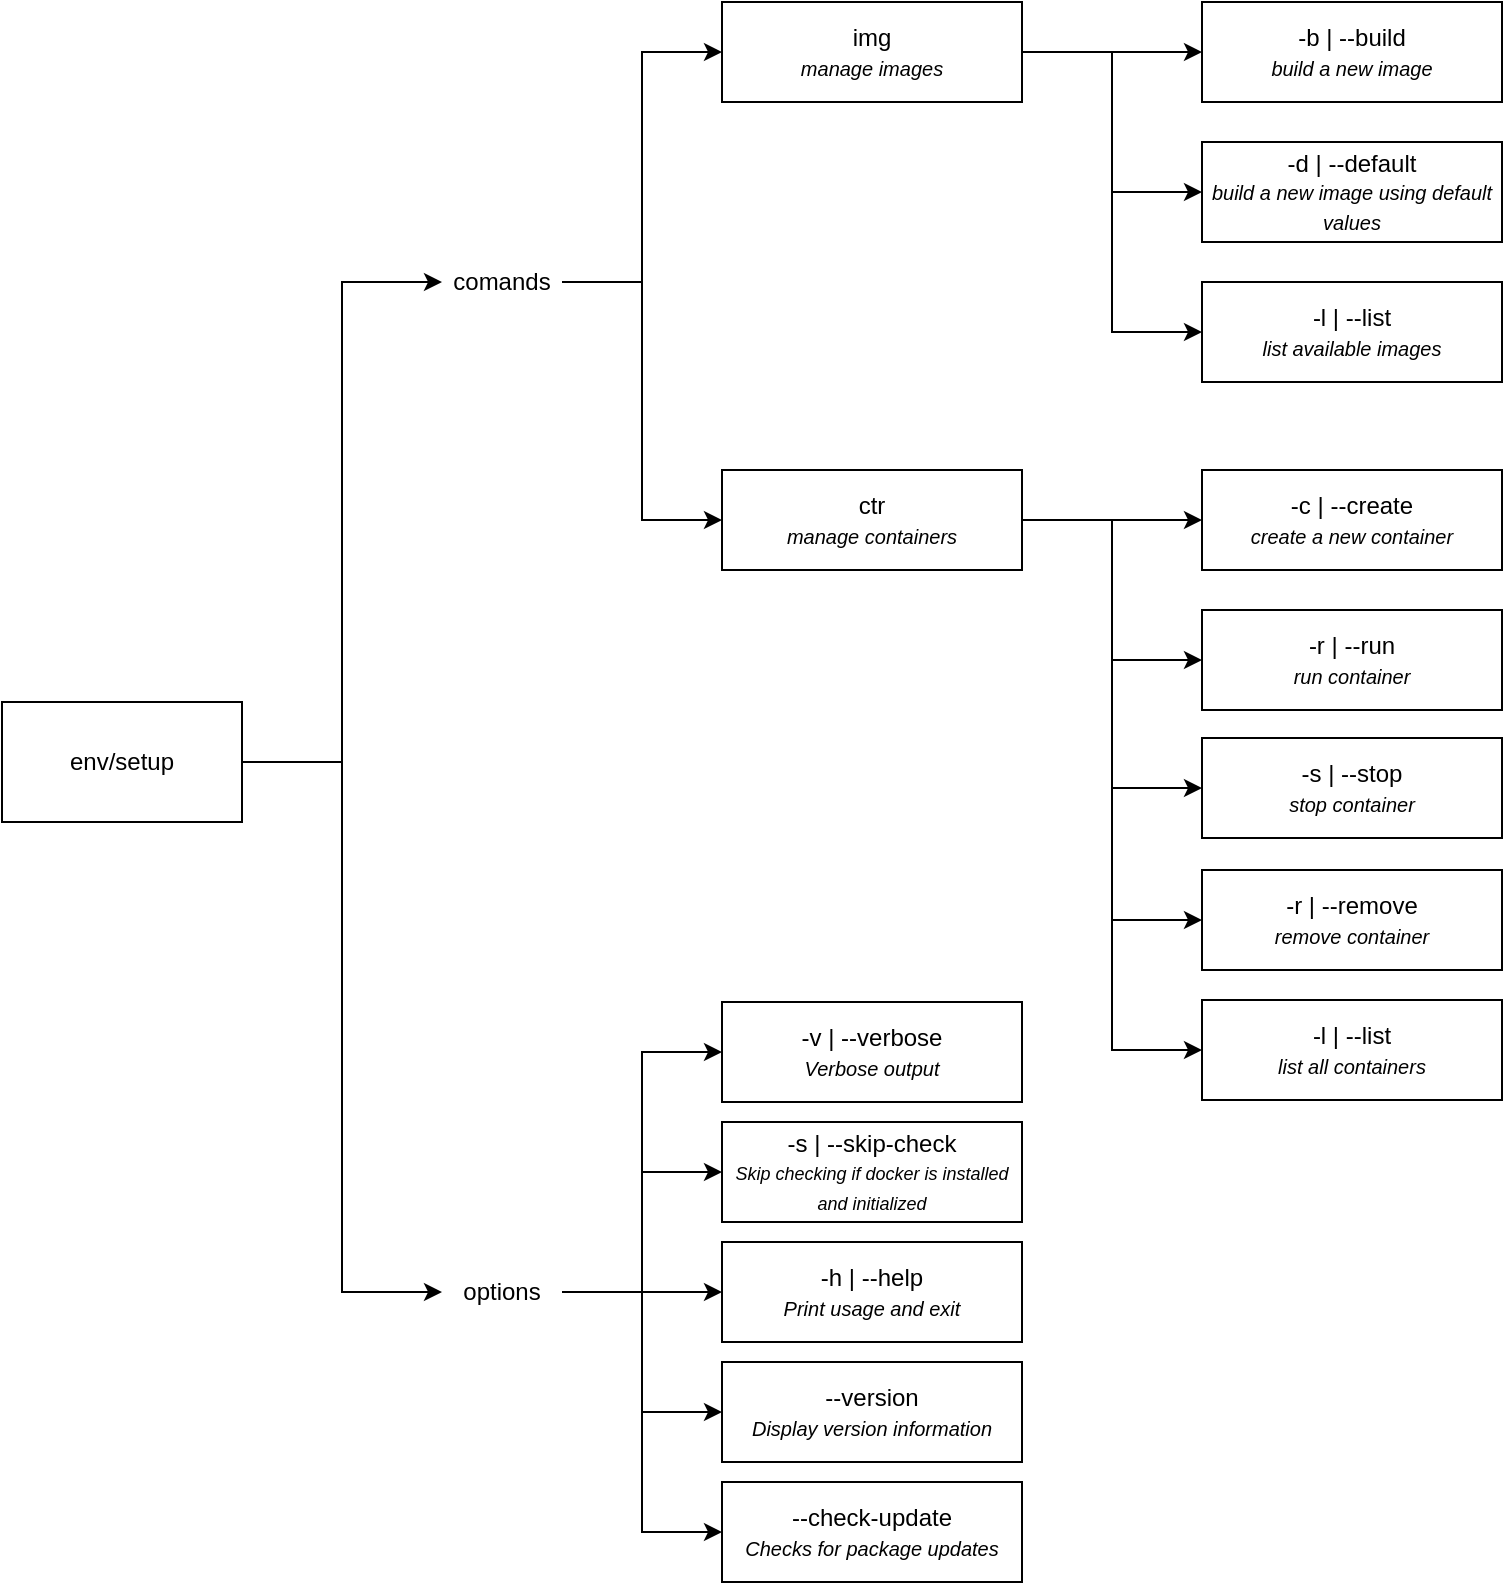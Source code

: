 <mxGraphModel dx="1034" dy="752" grid="1" gridSize="10" guides="1" tooltips="1" connect="1" arrows="1" fold="1" page="1" pageScale="1" pageWidth="1169" pageHeight="827" background="#ffffff"><root><mxCell id="0"/><mxCell id="1" parent="0"/><mxCell id="13" style="edgeStyle=orthogonalEdgeStyle;rounded=0;html=1;entryX=0;entryY=0.5;jettySize=auto;orthogonalLoop=1;" edge="1" parent="1" source="2" target="11"><mxGeometry relative="1" as="geometry"/></mxCell><mxCell id="22" style="edgeStyle=orthogonalEdgeStyle;rounded=0;html=1;entryX=0;entryY=0.5;jettySize=auto;orthogonalLoop=1;" edge="1" parent="1" source="2" target="16"><mxGeometry relative="1" as="geometry"/></mxCell><mxCell id="2" value="env/setup" style="rounded=0;whiteSpace=wrap;html=1;" vertex="1" parent="1"><mxGeometry x="20" y="370" width="120" height="60" as="geometry"/></mxCell><mxCell id="49" style="edgeStyle=orthogonalEdgeStyle;rounded=0;html=1;entryX=0;entryY=0.5;jettySize=auto;orthogonalLoop=1;" edge="1" parent="1" source="5" target="41"><mxGeometry relative="1" as="geometry"/></mxCell><mxCell id="50" style="edgeStyle=orthogonalEdgeStyle;rounded=0;html=1;entryX=0;entryY=0.5;jettySize=auto;orthogonalLoop=1;" edge="1" parent="1" source="5" target="42"><mxGeometry relative="1" as="geometry"/></mxCell><mxCell id="51" style="edgeStyle=orthogonalEdgeStyle;rounded=0;html=1;entryX=0;entryY=0.5;jettySize=auto;orthogonalLoop=1;" edge="1" parent="1" source="5" target="43"><mxGeometry relative="1" as="geometry"/></mxCell><mxCell id="5" value="img&lt;div&gt;&lt;i&gt;&lt;font style=&quot;font-size: 10px&quot;&gt;manage images&lt;/font&gt;&lt;/i&gt;&lt;/div&gt;" style="rounded=0;whiteSpace=wrap;html=1;shadow=0;" vertex="1" parent="1"><mxGeometry x="380" y="20" width="150" height="50" as="geometry"/></mxCell><mxCell id="52" style="edgeStyle=orthogonalEdgeStyle;rounded=0;html=1;entryX=0;entryY=0.5;jettySize=auto;orthogonalLoop=1;" edge="1" parent="1" source="6" target="44"><mxGeometry relative="1" as="geometry"/></mxCell><mxCell id="53" style="edgeStyle=orthogonalEdgeStyle;rounded=0;html=1;entryX=0;entryY=0.5;jettySize=auto;orthogonalLoop=1;" edge="1" parent="1" source="6" target="45"><mxGeometry relative="1" as="geometry"/></mxCell><mxCell id="54" style="edgeStyle=orthogonalEdgeStyle;rounded=0;html=1;entryX=0;entryY=0.5;jettySize=auto;orthogonalLoop=1;" edge="1" parent="1" source="6" target="46"><mxGeometry relative="1" as="geometry"/></mxCell><mxCell id="55" style="edgeStyle=orthogonalEdgeStyle;rounded=0;html=1;entryX=0;entryY=0.5;jettySize=auto;orthogonalLoop=1;" edge="1" parent="1" source="6" target="47"><mxGeometry relative="1" as="geometry"/></mxCell><mxCell id="57" style="edgeStyle=orthogonalEdgeStyle;rounded=0;html=1;entryX=0;entryY=0.5;jettySize=auto;orthogonalLoop=1;" edge="1" parent="1" source="6" target="56"><mxGeometry relative="1" as="geometry"/></mxCell><mxCell id="6" value="ctr&lt;div&gt;&lt;i&gt;&lt;font style=&quot;font-size: 10px&quot;&gt;manage containers&lt;/font&gt;&lt;/i&gt;&lt;/div&gt;" style="rounded=0;whiteSpace=wrap;html=1;" vertex="1" parent="1"><mxGeometry x="380" y="254" width="150" height="50" as="geometry"/></mxCell><mxCell id="31" style="edgeStyle=orthogonalEdgeStyle;rounded=0;html=1;entryX=0;entryY=0.5;jettySize=auto;orthogonalLoop=1;" edge="1" parent="1" source="11" target="26"><mxGeometry relative="1" as="geometry"/></mxCell><mxCell id="32" style="edgeStyle=orthogonalEdgeStyle;rounded=0;html=1;entryX=0;entryY=0.5;jettySize=auto;orthogonalLoop=1;" edge="1" parent="1" source="11" target="27"><mxGeometry relative="1" as="geometry"/></mxCell><mxCell id="33" style="edgeStyle=orthogonalEdgeStyle;rounded=0;html=1;entryX=0;entryY=0.5;jettySize=auto;orthogonalLoop=1;" edge="1" parent="1" source="11" target="28"><mxGeometry relative="1" as="geometry"/></mxCell><mxCell id="34" style="edgeStyle=orthogonalEdgeStyle;rounded=0;html=1;entryX=0;entryY=0.5;jettySize=auto;orthogonalLoop=1;" edge="1" parent="1" source="11" target="25"><mxGeometry relative="1" as="geometry"/></mxCell><mxCell id="36" style="edgeStyle=orthogonalEdgeStyle;rounded=0;html=1;entryX=0;entryY=0.5;jettySize=auto;orthogonalLoop=1;" edge="1" parent="1" source="11" target="35"><mxGeometry relative="1" as="geometry"/></mxCell><mxCell id="11" value="options" style="text;html=1;strokeColor=none;fillColor=none;align=center;verticalAlign=middle;whiteSpace=wrap;rounded=0;shadow=0;labelBackgroundColor=none;" vertex="1" parent="1"><mxGeometry x="240" y="655" width="60" height="20" as="geometry"/></mxCell><mxCell id="23" style="edgeStyle=orthogonalEdgeStyle;rounded=0;html=1;entryX=0;entryY=0.5;jettySize=auto;orthogonalLoop=1;" edge="1" parent="1" source="16" target="5"><mxGeometry relative="1" as="geometry"/></mxCell><mxCell id="24" style="edgeStyle=orthogonalEdgeStyle;rounded=0;html=1;entryX=0;entryY=0.5;jettySize=auto;orthogonalLoop=1;" edge="1" parent="1" source="16" target="6"><mxGeometry relative="1" as="geometry"/></mxCell><mxCell id="16" value="comands" style="text;html=1;strokeColor=none;fillColor=none;align=center;verticalAlign=middle;whiteSpace=wrap;rounded=0;shadow=0;labelBackgroundColor=none;" vertex="1" parent="1"><mxGeometry x="240" y="150" width="60" height="20" as="geometry"/></mxCell><mxCell id="19" style="edgeStyle=orthogonalEdgeStyle;rounded=0;html=1;exitX=0.5;exitY=1;entryX=0.5;entryY=1;jettySize=auto;orthogonalLoop=1;" edge="1" parent="1" source="11" target="11"><mxGeometry relative="1" as="geometry"/></mxCell><mxCell id="25" value="-s |&amp;nbsp;--skip-check&lt;div&gt;&lt;i style=&quot;letter-spacing: 0px&quot;&gt;&lt;font style=&quot;font-size: 9px&quot;&gt;Skip checking if docker is installed and initialized&lt;/font&gt;&lt;/i&gt;&lt;/div&gt;" style="rounded=0;whiteSpace=wrap;html=1;shadow=0;labelBackgroundColor=none;" vertex="1" parent="1"><mxGeometry x="380" y="580" width="150" height="50" as="geometry"/></mxCell><mxCell id="26" value="--version&lt;div&gt;&lt;font size=&quot;1&quot;&gt;&lt;i&gt;Display version information&lt;/i&gt;&lt;/font&gt;&lt;br&gt;&lt;/div&gt;" style="rounded=0;whiteSpace=wrap;html=1;shadow=0;labelBackgroundColor=none;" vertex="1" parent="1"><mxGeometry x="380" y="700" width="150" height="50" as="geometry"/></mxCell><mxCell id="27" value="--check-update&lt;div&gt;&lt;font size=&quot;1&quot;&gt;&lt;i&gt;Checks for package updates&lt;/i&gt;&lt;/font&gt;&lt;br&gt;&lt;/div&gt;" style="rounded=0;whiteSpace=wrap;html=1;shadow=0;labelBackgroundColor=none;" vertex="1" parent="1"><mxGeometry x="380" y="760" width="150" height="50" as="geometry"/></mxCell><mxCell id="28" value="-h | --help&lt;div&gt;&lt;font style=&quot;font-size: 10px&quot;&gt;&lt;i&gt;Print usage and exit&lt;/i&gt;&lt;/font&gt;&lt;br&gt;&lt;/div&gt;" style="rounded=0;whiteSpace=wrap;html=1;shadow=0;labelBackgroundColor=none;" vertex="1" parent="1"><mxGeometry x="380" y="640" width="150" height="50" as="geometry"/></mxCell><mxCell id="35" value="-v |&amp;nbsp;--verbose&lt;div&gt;&lt;i&gt;&lt;font style=&quot;font-size: 10px&quot;&gt;Verbose output&lt;/font&gt;&lt;/i&gt;&lt;br&gt;&lt;/div&gt;" style="rounded=0;whiteSpace=wrap;html=1;shadow=0;labelBackgroundColor=none;" vertex="1" parent="1"><mxGeometry x="380" y="520" width="150" height="50" as="geometry"/></mxCell><mxCell id="41" value="&lt;div&gt;&lt;font style=&quot;font-size: 12px&quot;&gt;-b | --build&lt;/font&gt;&lt;/div&gt;&lt;div&gt;&lt;i&gt;&lt;font style=&quot;font-size: 10px&quot;&gt;build a new image&lt;/font&gt;&lt;/i&gt;&lt;/div&gt;" style="rounded=0;whiteSpace=wrap;html=1;shadow=0;" vertex="1" parent="1"><mxGeometry x="620" y="20" width="150" height="50" as="geometry"/></mxCell><mxCell id="42" value="&lt;div&gt;&lt;font style=&quot;font-size: 12px&quot;&gt;-d | --default&lt;/font&gt;&lt;/div&gt;&lt;div&gt;&lt;i&gt;&lt;font style=&quot;font-size: 10px&quot;&gt;build a new image using default values&lt;/font&gt;&lt;/i&gt;&lt;/div&gt;" style="rounded=0;whiteSpace=wrap;html=1;shadow=0;" vertex="1" parent="1"><mxGeometry x="620" y="90" width="150" height="50" as="geometry"/></mxCell><mxCell id="43" value="&lt;div&gt;&lt;font style=&quot;font-size: 12px&quot;&gt;-l | --list&lt;/font&gt;&lt;/div&gt;&lt;div&gt;&lt;i&gt;&lt;font style=&quot;font-size: 10px&quot;&gt;list available images&lt;/font&gt;&lt;/i&gt;&lt;/div&gt;" style="rounded=0;whiteSpace=wrap;html=1;shadow=0;" vertex="1" parent="1"><mxGeometry x="620" y="160" width="150" height="50" as="geometry"/></mxCell><mxCell id="44" value="&lt;div&gt;&lt;font style=&quot;font-size: 12px&quot;&gt;-c | --create&lt;/font&gt;&lt;/div&gt;&lt;div&gt;&lt;i&gt;&lt;font style=&quot;font-size: 10px&quot;&gt;create a new container&lt;/font&gt;&lt;/i&gt;&lt;/div&gt;" style="rounded=0;whiteSpace=wrap;html=1;shadow=0;" vertex="1" parent="1"><mxGeometry x="620" y="254" width="150" height="50" as="geometry"/></mxCell><mxCell id="45" value="&lt;div&gt;&lt;font style=&quot;font-size: 12px&quot;&gt;-r | --run&lt;/font&gt;&lt;/div&gt;&lt;div&gt;&lt;i&gt;&lt;font style=&quot;font-size: 10px&quot;&gt;run container&lt;/font&gt;&lt;/i&gt;&lt;/div&gt;" style="rounded=0;whiteSpace=wrap;html=1;shadow=0;" vertex="1" parent="1"><mxGeometry x="620" y="324" width="150" height="50" as="geometry"/></mxCell><mxCell id="46" value="&lt;div&gt;&lt;font style=&quot;font-size: 12px&quot;&gt;-s | --stop&lt;/font&gt;&lt;/div&gt;&lt;div&gt;&lt;i&gt;&lt;font style=&quot;font-size: 10px&quot;&gt;stop container&lt;/font&gt;&lt;/i&gt;&lt;/div&gt;" style="rounded=0;whiteSpace=wrap;html=1;shadow=0;" vertex="1" parent="1"><mxGeometry x="620" y="388" width="150" height="50" as="geometry"/></mxCell><mxCell id="47" value="&lt;div&gt;&lt;font style=&quot;font-size: 12px&quot;&gt;-r | --remove&lt;/font&gt;&lt;/div&gt;&lt;div&gt;&lt;i&gt;&lt;font style=&quot;font-size: 10px&quot;&gt;remove container&lt;/font&gt;&lt;/i&gt;&lt;/div&gt;" style="rounded=0;whiteSpace=wrap;html=1;shadow=0;" vertex="1" parent="1"><mxGeometry x="620" y="454" width="150" height="50" as="geometry"/></mxCell><mxCell id="56" value="&lt;div&gt;&lt;font style=&quot;font-size: 12px&quot;&gt;-l | --list&lt;/font&gt;&lt;/div&gt;&lt;div&gt;&lt;i&gt;&lt;font style=&quot;font-size: 10px&quot;&gt;list all containers&lt;/font&gt;&lt;/i&gt;&lt;/div&gt;" style="rounded=0;whiteSpace=wrap;html=1;shadow=0;" vertex="1" parent="1"><mxGeometry x="620" y="519" width="150" height="50" as="geometry"/></mxCell></root></mxGraphModel>